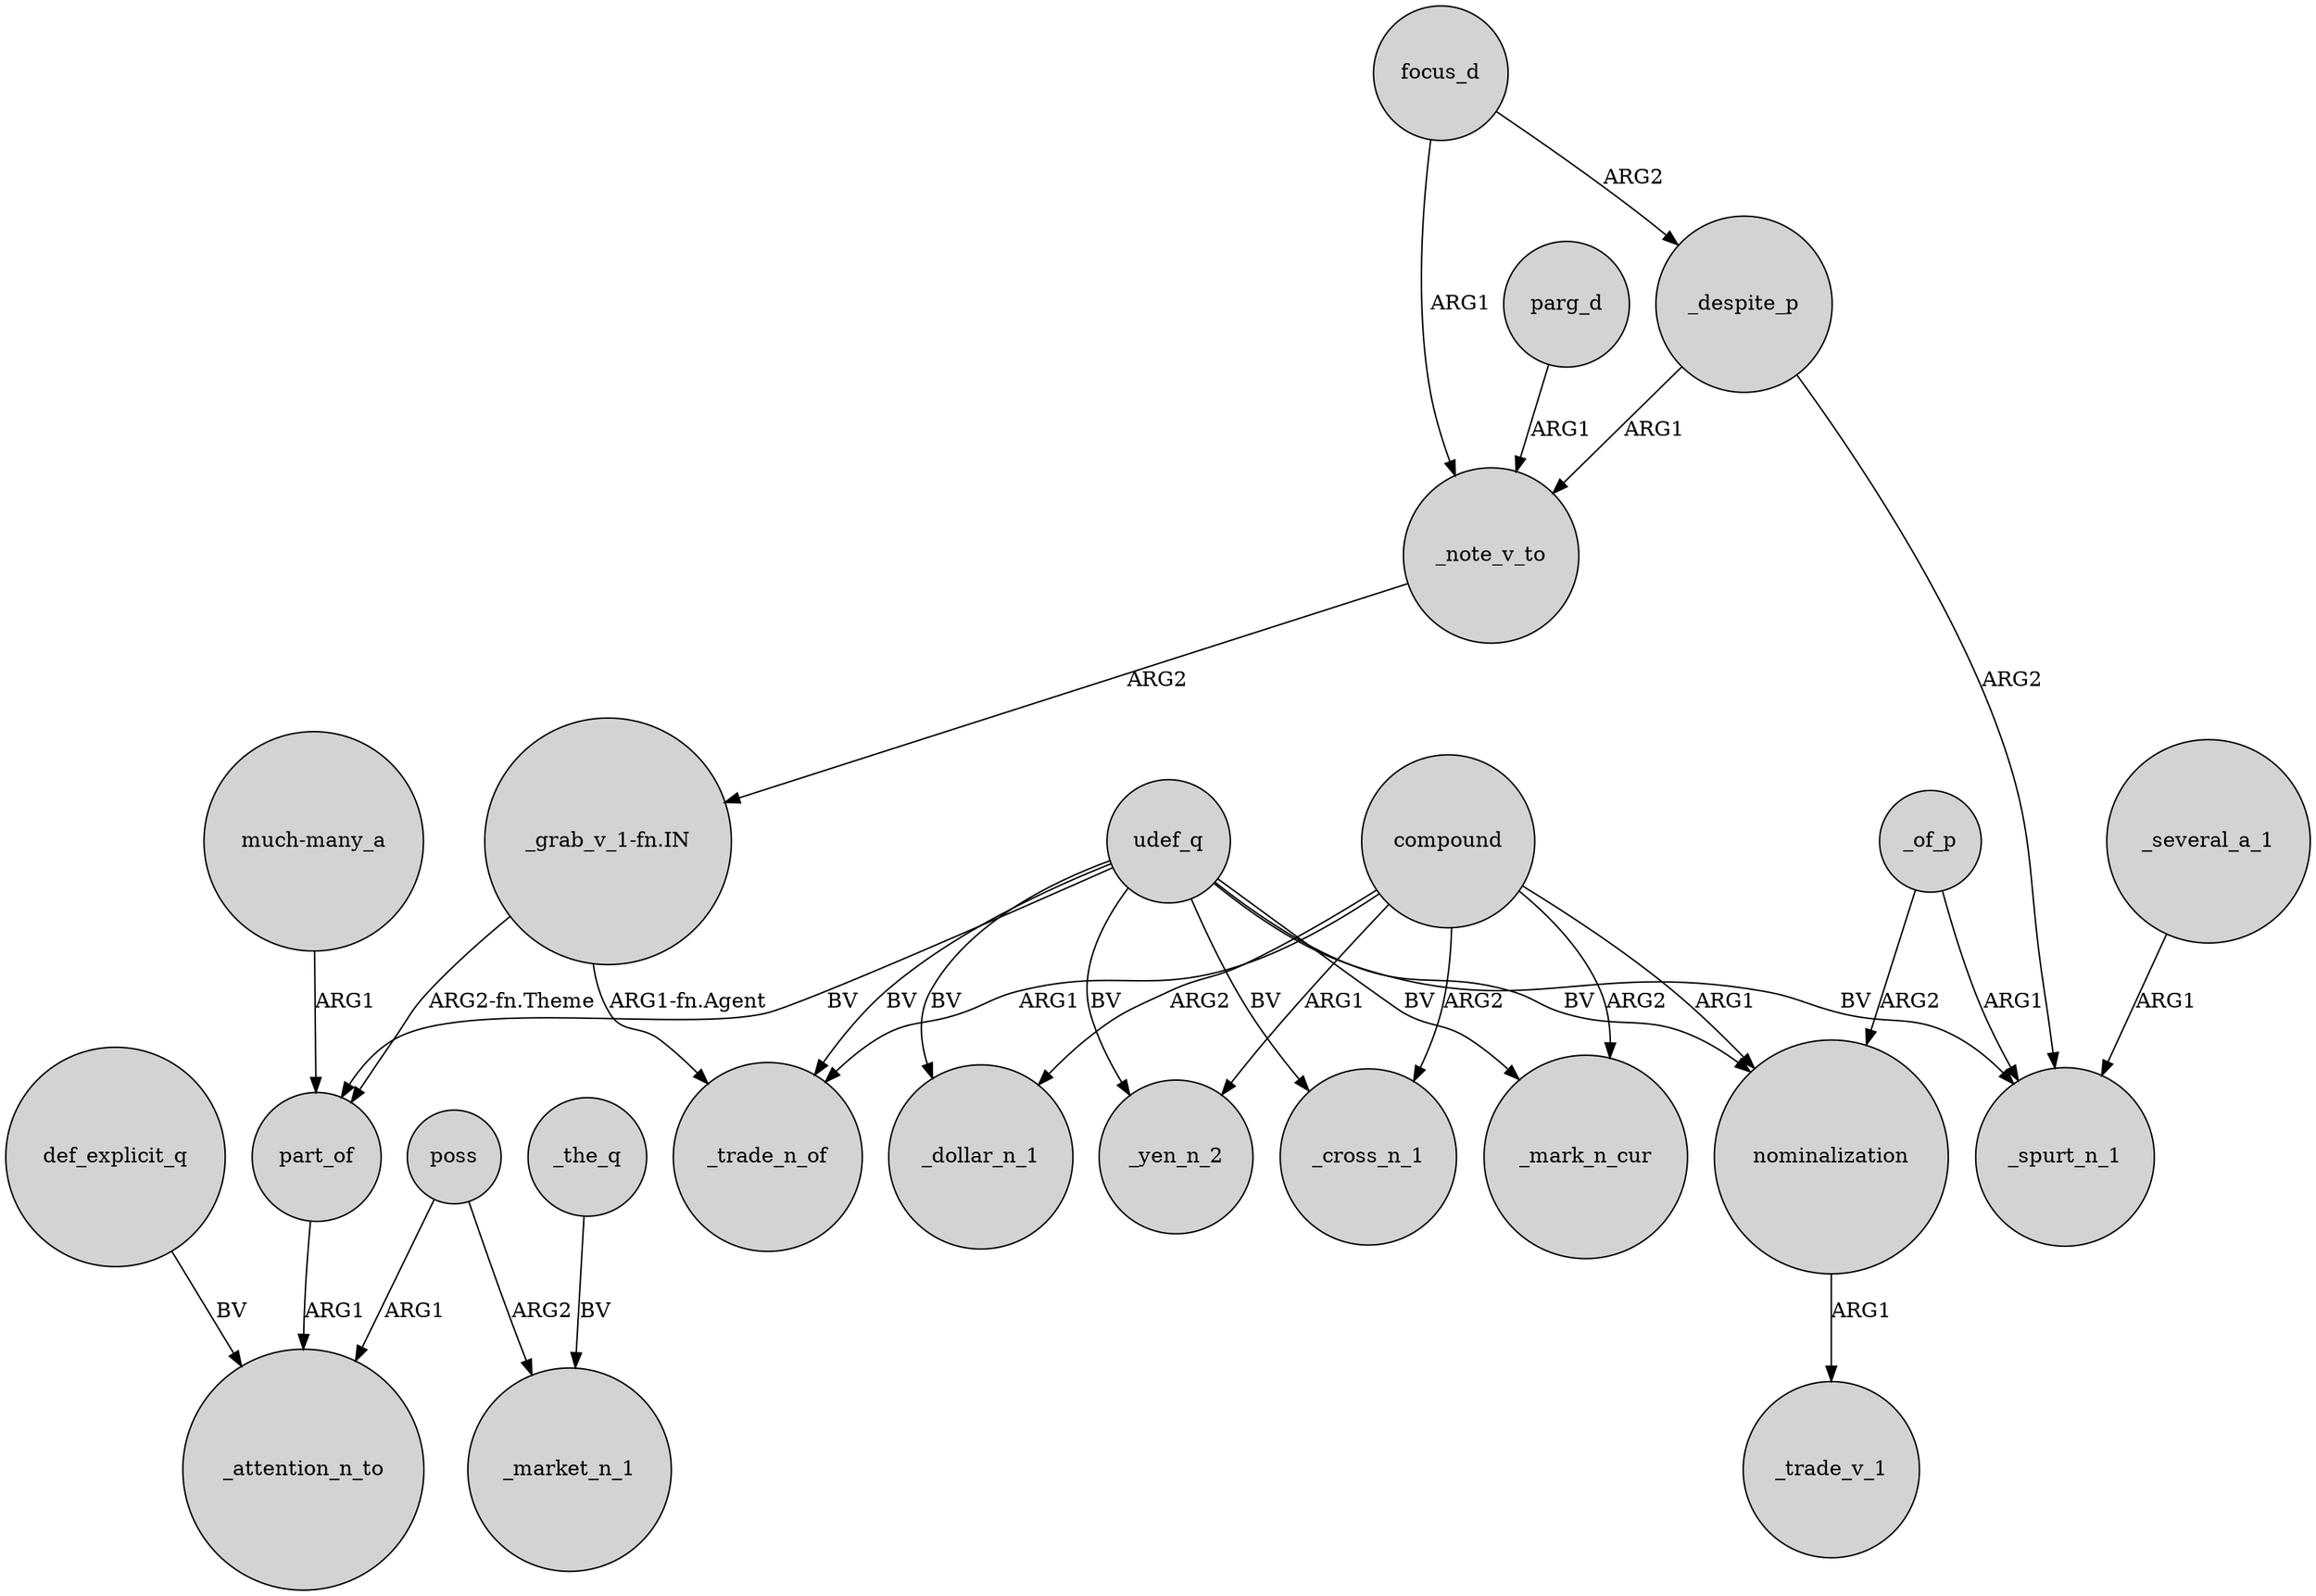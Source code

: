 digraph {
	node [shape=circle style=filled]
	part_of -> _attention_n_to [label=ARG1]
	udef_q -> _trade_n_of [label=BV]
	udef_q -> _yen_n_2 [label=BV]
	udef_q -> part_of [label=BV]
	parg_d -> _note_v_to [label=ARG1]
	"much-many_a" -> part_of [label=ARG1]
	focus_d -> _note_v_to [label=ARG1]
	compound -> _trade_n_of [label=ARG1]
	"_grab_v_1-fn.IN" -> part_of [label="ARG2-fn.Theme"]
	udef_q -> _mark_n_cur [label=BV]
	poss -> _attention_n_to [label=ARG1]
	compound -> _cross_n_1 [label=ARG2]
	focus_d -> _despite_p [label=ARG2]
	nominalization -> _trade_v_1 [label=ARG1]
	udef_q -> _spurt_n_1 [label=BV]
	udef_q -> _cross_n_1 [label=BV]
	compound -> _mark_n_cur [label=ARG2]
	poss -> _market_n_1 [label=ARG2]
	_several_a_1 -> _spurt_n_1 [label=ARG1]
	_of_p -> nominalization [label=ARG2]
	_despite_p -> _spurt_n_1 [label=ARG2]
	compound -> _yen_n_2 [label=ARG1]
	udef_q -> nominalization [label=BV]
	_of_p -> _spurt_n_1 [label=ARG1]
	_note_v_to -> "_grab_v_1-fn.IN" [label=ARG2]
	"_grab_v_1-fn.IN" -> _trade_n_of [label="ARG1-fn.Agent"]
	compound -> _dollar_n_1 [label=ARG2]
	_the_q -> _market_n_1 [label=BV]
	compound -> nominalization [label=ARG1]
	def_explicit_q -> _attention_n_to [label=BV]
	udef_q -> _dollar_n_1 [label=BV]
	_despite_p -> _note_v_to [label=ARG1]
}
